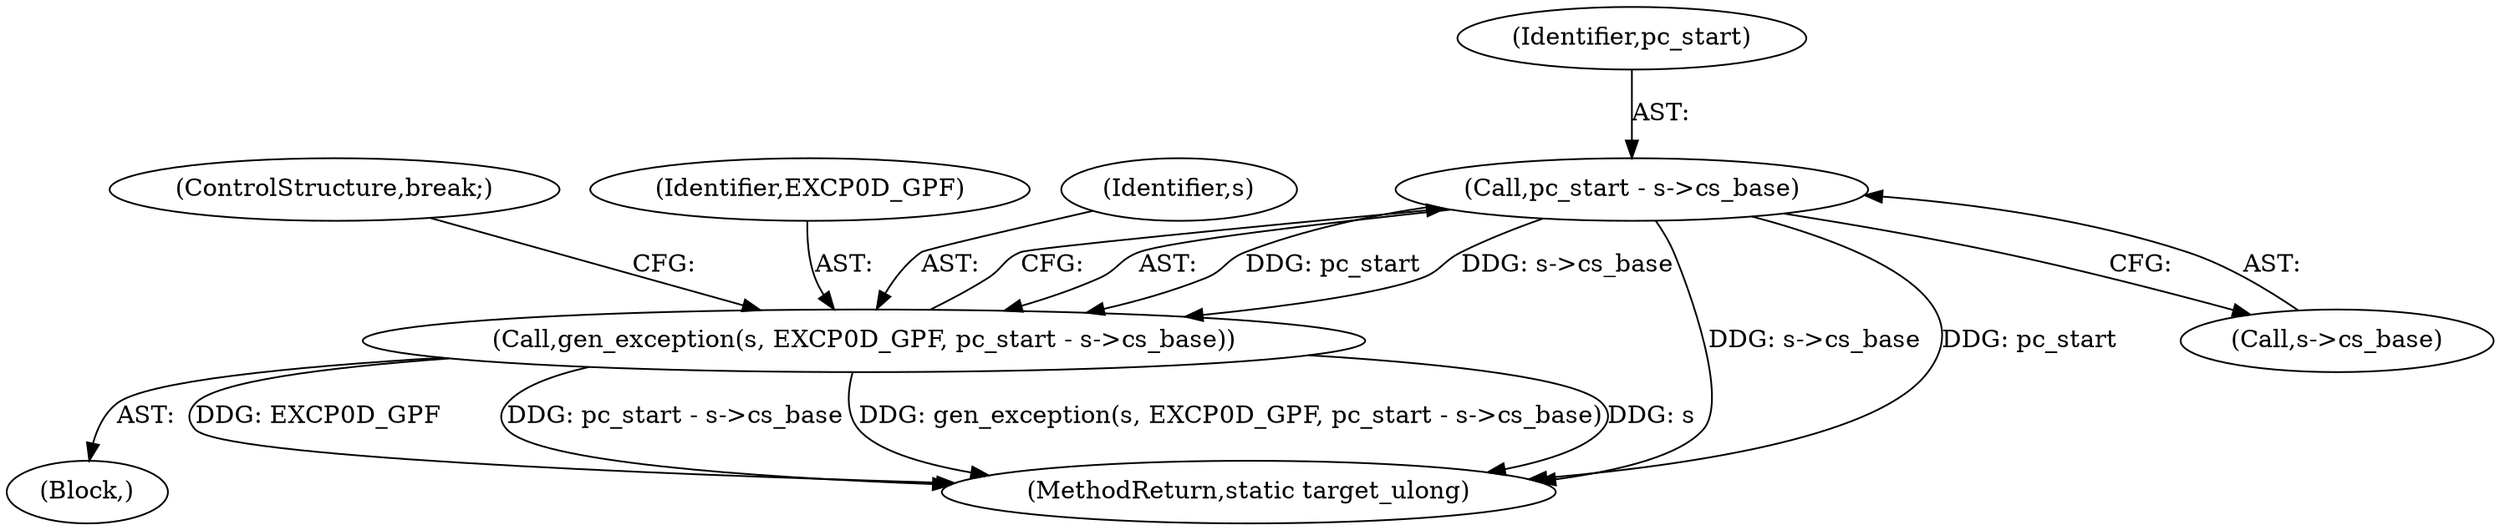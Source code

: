 digraph "0_qemu_30663fd26c0307e414622c7a8607fbc04f92ec14@pointer" {
"1009473" [label="(Call,pc_start - s->cs_base)"];
"1009470" [label="(Call,gen_exception(s, EXCP0D_GPF, pc_start - s->cs_base))"];
"1009473" [label="(Call,pc_start - s->cs_base)"];
"1009478" [label="(ControlStructure,break;)"];
"1011840" [label="(MethodReturn,static target_ulong)"];
"1009469" [label="(Block,)"];
"1009472" [label="(Identifier,EXCP0D_GPF)"];
"1009475" [label="(Call,s->cs_base)"];
"1009470" [label="(Call,gen_exception(s, EXCP0D_GPF, pc_start - s->cs_base))"];
"1009474" [label="(Identifier,pc_start)"];
"1009471" [label="(Identifier,s)"];
"1009473" -> "1009470"  [label="AST: "];
"1009473" -> "1009475"  [label="CFG: "];
"1009474" -> "1009473"  [label="AST: "];
"1009475" -> "1009473"  [label="AST: "];
"1009470" -> "1009473"  [label="CFG: "];
"1009473" -> "1011840"  [label="DDG: s->cs_base"];
"1009473" -> "1011840"  [label="DDG: pc_start"];
"1009473" -> "1009470"  [label="DDG: pc_start"];
"1009473" -> "1009470"  [label="DDG: s->cs_base"];
"1009470" -> "1009469"  [label="AST: "];
"1009471" -> "1009470"  [label="AST: "];
"1009472" -> "1009470"  [label="AST: "];
"1009478" -> "1009470"  [label="CFG: "];
"1009470" -> "1011840"  [label="DDG: gen_exception(s, EXCP0D_GPF, pc_start - s->cs_base)"];
"1009470" -> "1011840"  [label="DDG: s"];
"1009470" -> "1011840"  [label="DDG: EXCP0D_GPF"];
"1009470" -> "1011840"  [label="DDG: pc_start - s->cs_base"];
}
